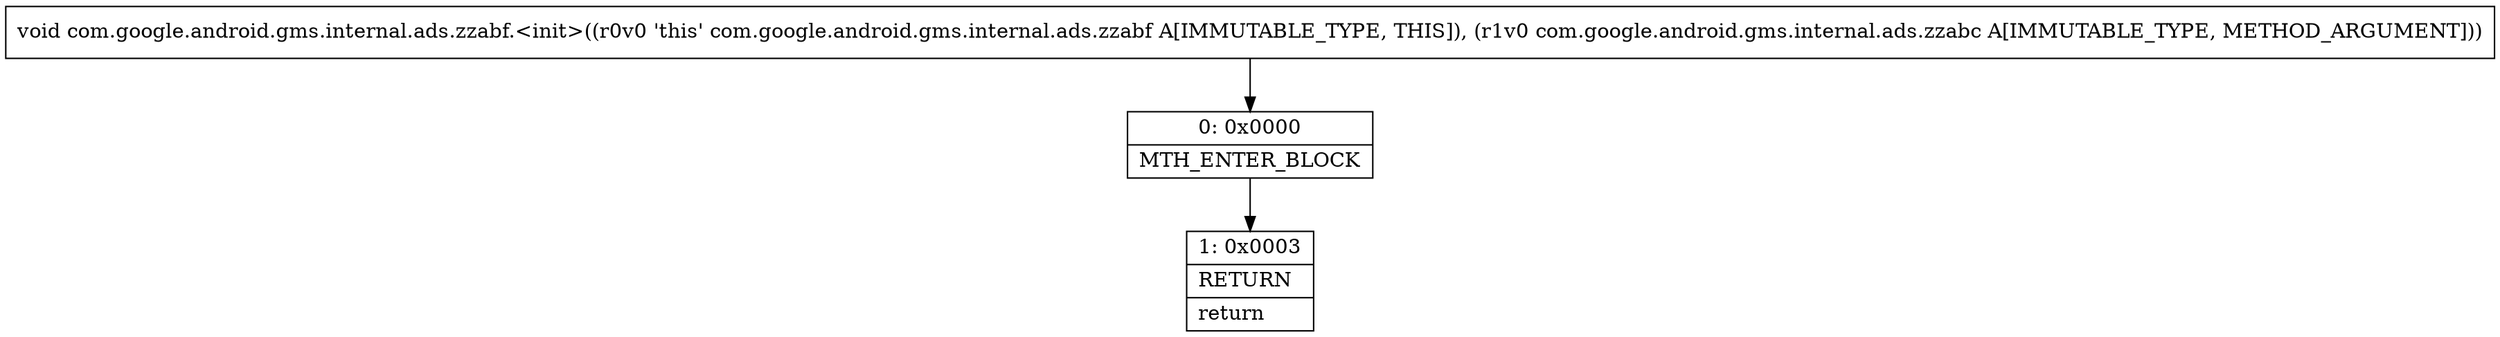 digraph "CFG forcom.google.android.gms.internal.ads.zzabf.\<init\>(Lcom\/google\/android\/gms\/internal\/ads\/zzabc;)V" {
Node_0 [shape=record,label="{0\:\ 0x0000|MTH_ENTER_BLOCK\l}"];
Node_1 [shape=record,label="{1\:\ 0x0003|RETURN\l|return\l}"];
MethodNode[shape=record,label="{void com.google.android.gms.internal.ads.zzabf.\<init\>((r0v0 'this' com.google.android.gms.internal.ads.zzabf A[IMMUTABLE_TYPE, THIS]), (r1v0 com.google.android.gms.internal.ads.zzabc A[IMMUTABLE_TYPE, METHOD_ARGUMENT])) }"];
MethodNode -> Node_0;
Node_0 -> Node_1;
}


